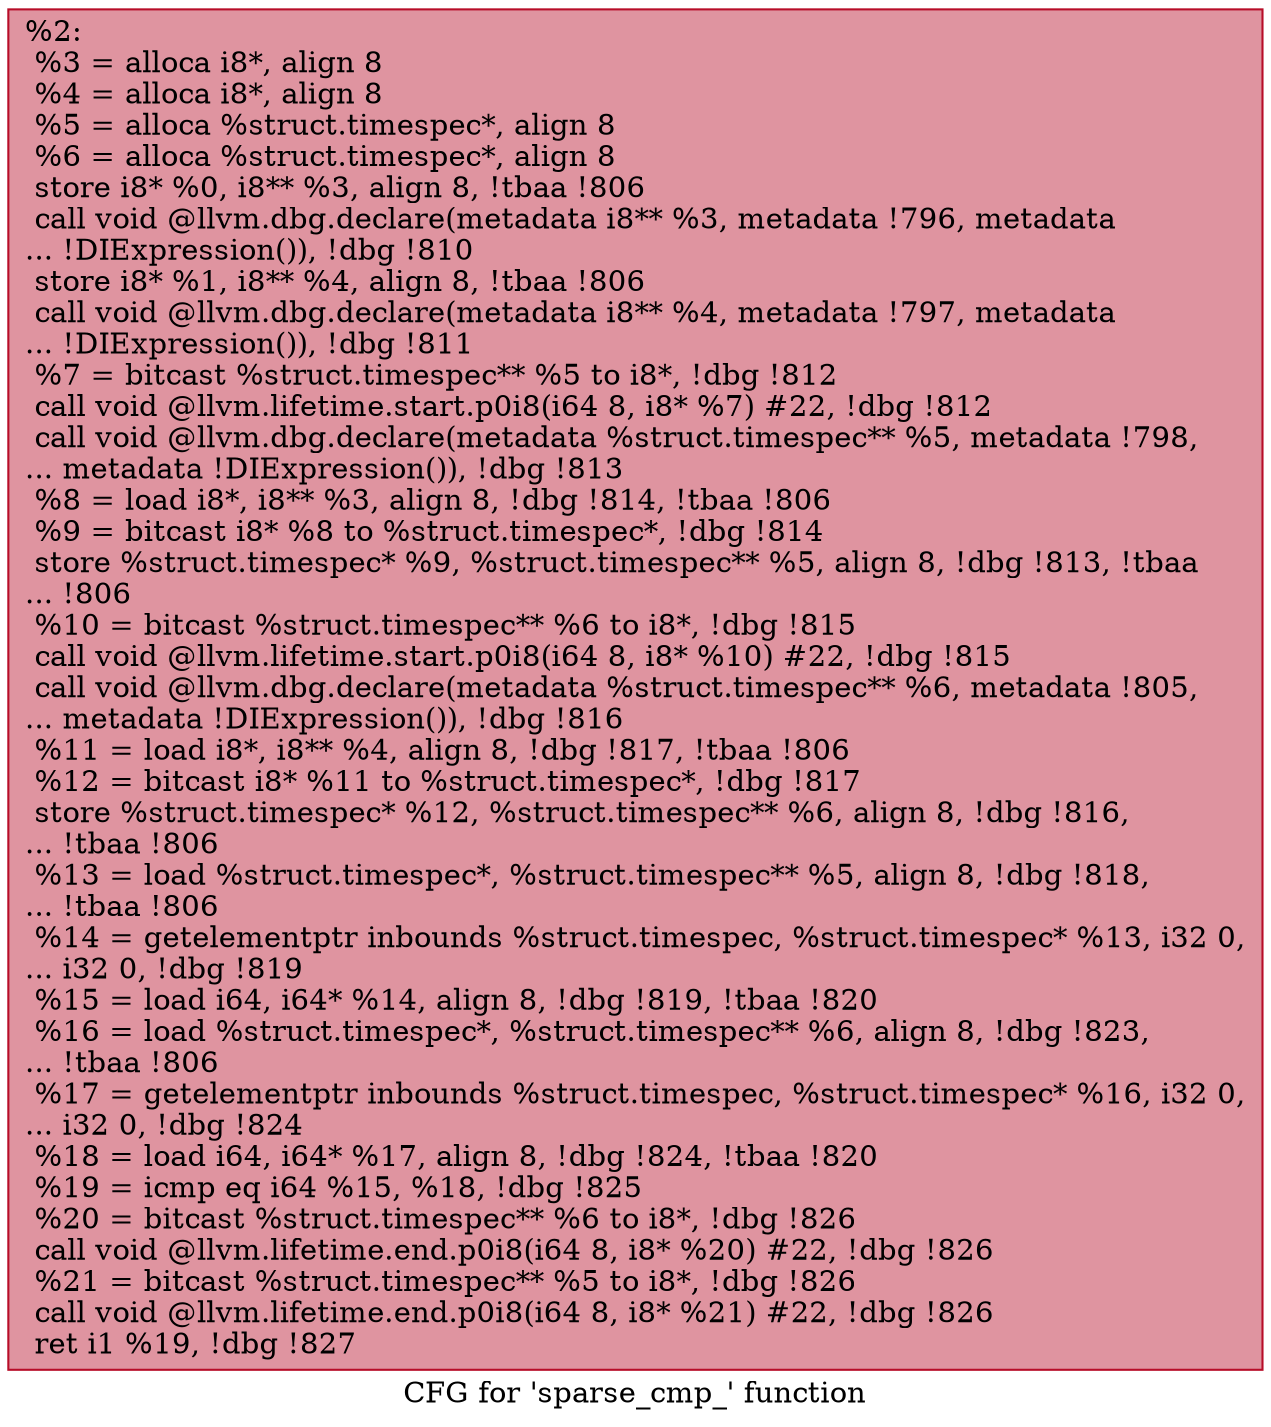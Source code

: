digraph "CFG for 'sparse_cmp_' function" {
	label="CFG for 'sparse_cmp_' function";

	Node0x19b29b0 [shape=record,color="#b70d28ff", style=filled, fillcolor="#b70d2870",label="{%2:\l  %3 = alloca i8*, align 8\l  %4 = alloca i8*, align 8\l  %5 = alloca %struct.timespec*, align 8\l  %6 = alloca %struct.timespec*, align 8\l  store i8* %0, i8** %3, align 8, !tbaa !806\l  call void @llvm.dbg.declare(metadata i8** %3, metadata !796, metadata\l... !DIExpression()), !dbg !810\l  store i8* %1, i8** %4, align 8, !tbaa !806\l  call void @llvm.dbg.declare(metadata i8** %4, metadata !797, metadata\l... !DIExpression()), !dbg !811\l  %7 = bitcast %struct.timespec** %5 to i8*, !dbg !812\l  call void @llvm.lifetime.start.p0i8(i64 8, i8* %7) #22, !dbg !812\l  call void @llvm.dbg.declare(metadata %struct.timespec** %5, metadata !798,\l... metadata !DIExpression()), !dbg !813\l  %8 = load i8*, i8** %3, align 8, !dbg !814, !tbaa !806\l  %9 = bitcast i8* %8 to %struct.timespec*, !dbg !814\l  store %struct.timespec* %9, %struct.timespec** %5, align 8, !dbg !813, !tbaa\l... !806\l  %10 = bitcast %struct.timespec** %6 to i8*, !dbg !815\l  call void @llvm.lifetime.start.p0i8(i64 8, i8* %10) #22, !dbg !815\l  call void @llvm.dbg.declare(metadata %struct.timespec** %6, metadata !805,\l... metadata !DIExpression()), !dbg !816\l  %11 = load i8*, i8** %4, align 8, !dbg !817, !tbaa !806\l  %12 = bitcast i8* %11 to %struct.timespec*, !dbg !817\l  store %struct.timespec* %12, %struct.timespec** %6, align 8, !dbg !816,\l... !tbaa !806\l  %13 = load %struct.timespec*, %struct.timespec** %5, align 8, !dbg !818,\l... !tbaa !806\l  %14 = getelementptr inbounds %struct.timespec, %struct.timespec* %13, i32 0,\l... i32 0, !dbg !819\l  %15 = load i64, i64* %14, align 8, !dbg !819, !tbaa !820\l  %16 = load %struct.timespec*, %struct.timespec** %6, align 8, !dbg !823,\l... !tbaa !806\l  %17 = getelementptr inbounds %struct.timespec, %struct.timespec* %16, i32 0,\l... i32 0, !dbg !824\l  %18 = load i64, i64* %17, align 8, !dbg !824, !tbaa !820\l  %19 = icmp eq i64 %15, %18, !dbg !825\l  %20 = bitcast %struct.timespec** %6 to i8*, !dbg !826\l  call void @llvm.lifetime.end.p0i8(i64 8, i8* %20) #22, !dbg !826\l  %21 = bitcast %struct.timespec** %5 to i8*, !dbg !826\l  call void @llvm.lifetime.end.p0i8(i64 8, i8* %21) #22, !dbg !826\l  ret i1 %19, !dbg !827\l}"];
}
